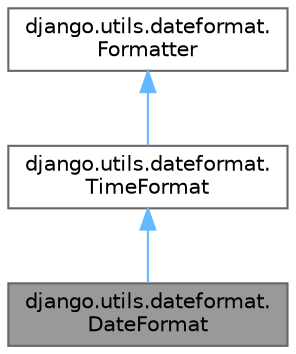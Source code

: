 digraph "django.utils.dateformat.DateFormat"
{
 // LATEX_PDF_SIZE
  bgcolor="transparent";
  edge [fontname=Helvetica,fontsize=10,labelfontname=Helvetica,labelfontsize=10];
  node [fontname=Helvetica,fontsize=10,shape=box,height=0.2,width=0.4];
  Node1 [id="Node000001",label="django.utils.dateformat.\lDateFormat",height=0.2,width=0.4,color="gray40", fillcolor="grey60", style="filled", fontcolor="black",tooltip=" "];
  Node2 -> Node1 [id="edge3_Node000001_Node000002",dir="back",color="steelblue1",style="solid",tooltip=" "];
  Node2 [id="Node000002",label="django.utils.dateformat.\lTimeFormat",height=0.2,width=0.4,color="gray40", fillcolor="white", style="filled",URL="$classdjango_1_1utils_1_1dateformat_1_1TimeFormat.html",tooltip=" "];
  Node3 -> Node2 [id="edge4_Node000002_Node000003",dir="back",color="steelblue1",style="solid",tooltip=" "];
  Node3 [id="Node000003",label="django.utils.dateformat.\lFormatter",height=0.2,width=0.4,color="gray40", fillcolor="white", style="filled",URL="$classdjango_1_1utils_1_1dateformat_1_1Formatter.html",tooltip=" "];
}
